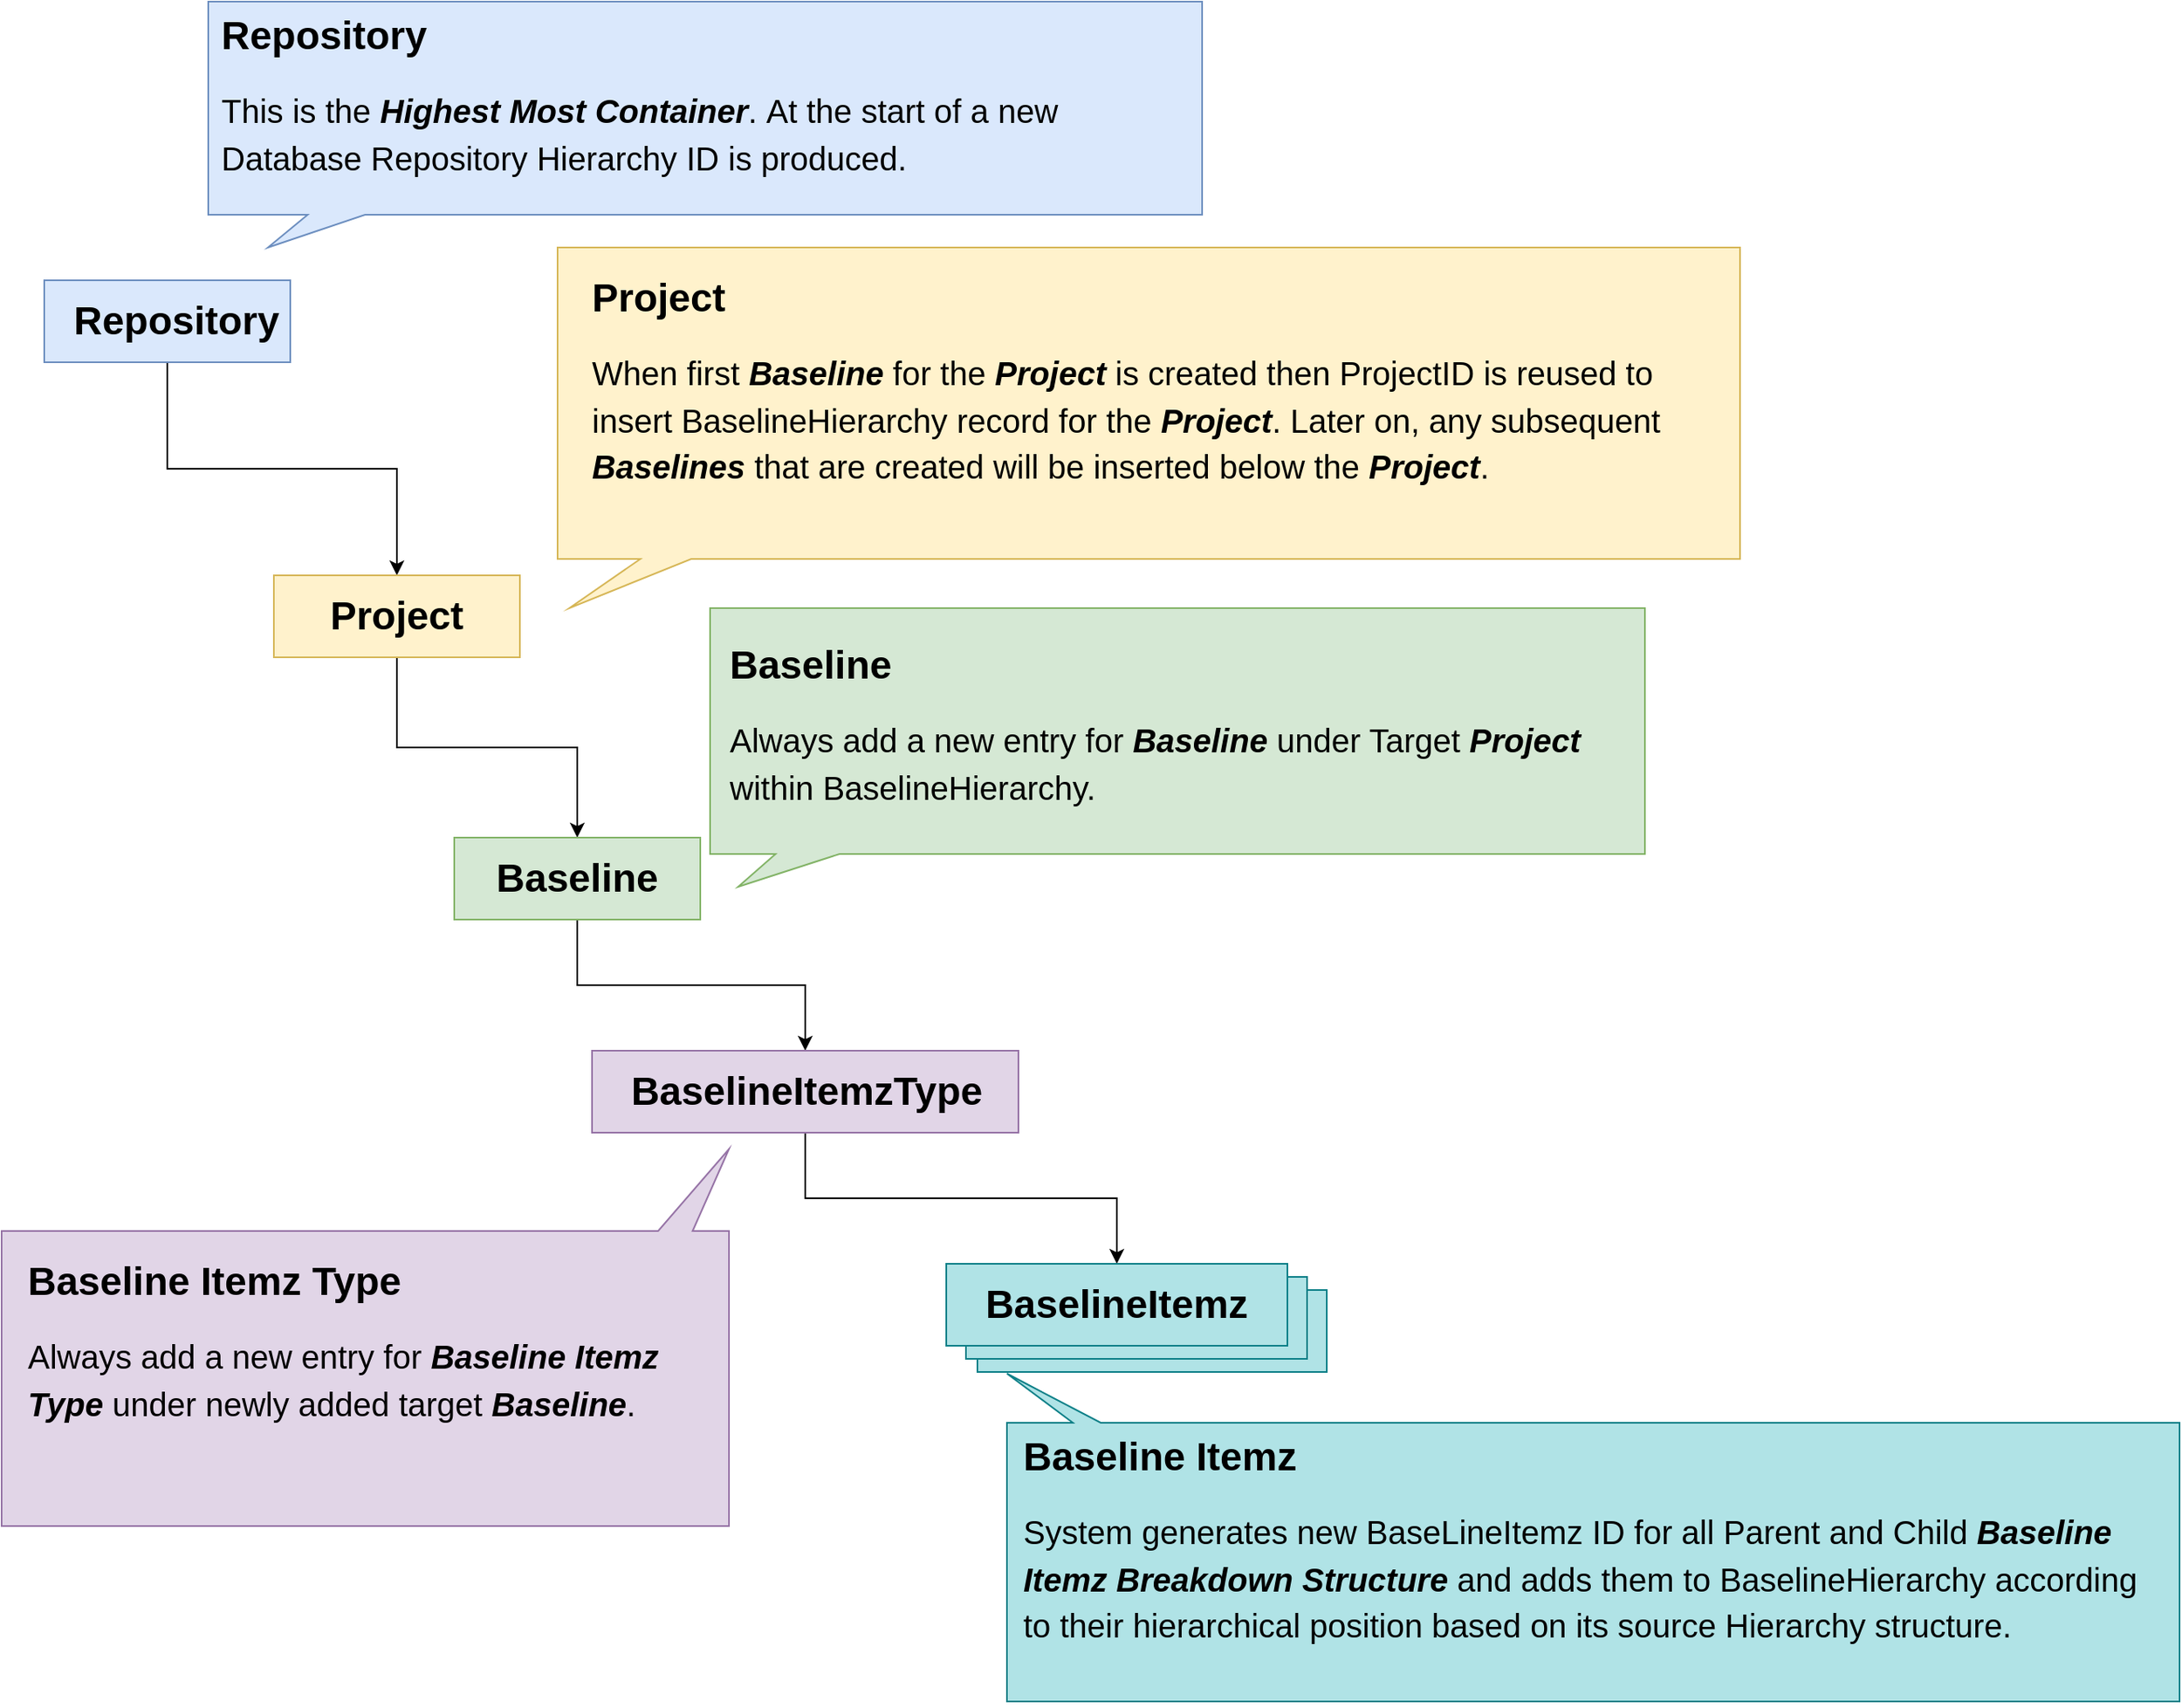 <mxfile version="24.7.6">
  <diagram name="ItemzHierarchyStructure" id="KO4kyHjszz_fl1TxYeWL">
    <mxGraphModel dx="1867" dy="1121" grid="1" gridSize="10" guides="1" tooltips="1" connect="1" arrows="1" fold="1" page="1" pageScale="1" pageWidth="827" pageHeight="1169" math="0" shadow="0">
      <root>
        <mxCell id="0" />
        <mxCell id="1" parent="0" />
        <mxCell id="dSunSq2zt5m2kqFdNRze-41" value="" style="rounded=0;whiteSpace=wrap;html=1;fillColor=#b0e3e6;strokeColor=#0e8088;" vertex="1" parent="1">
          <mxGeometry x="745" y="826" width="213" height="50" as="geometry" />
        </mxCell>
        <mxCell id="dSunSq2zt5m2kqFdNRze-40" value="" style="rounded=0;whiteSpace=wrap;html=1;fillColor=#b0e3e6;strokeColor=#0e8088;" vertex="1" parent="1">
          <mxGeometry x="738" y="818" width="208" height="50" as="geometry" />
        </mxCell>
        <mxCell id="dSunSq2zt5m2kqFdNRze-4" value="" style="edgeStyle=orthogonalEdgeStyle;rounded=0;orthogonalLoop=1;jettySize=auto;html=1;" edge="1" parent="1" source="dSunSq2zt5m2kqFdNRze-1" target="dSunSq2zt5m2kqFdNRze-3">
          <mxGeometry relative="1" as="geometry" />
        </mxCell>
        <mxCell id="dSunSq2zt5m2kqFdNRze-1" value="" style="rounded=0;whiteSpace=wrap;html=1;fillColor=#dae8fc;strokeColor=#6c8ebf;" vertex="1" parent="1">
          <mxGeometry x="176" y="210" width="150" height="50" as="geometry" />
        </mxCell>
        <mxCell id="dSunSq2zt5m2kqFdNRze-2" value="&lt;font style=&quot;font-size: 24px;&quot;&gt;Repository&amp;nbsp;&lt;/font&gt;" style="text;html=1;align=center;verticalAlign=middle;whiteSpace=wrap;rounded=0;fontStyle=1" vertex="1" parent="1">
          <mxGeometry x="230" y="220" width="60" height="30" as="geometry" />
        </mxCell>
        <mxCell id="dSunSq2zt5m2kqFdNRze-8" value="" style="edgeStyle=orthogonalEdgeStyle;rounded=0;orthogonalLoop=1;jettySize=auto;html=1;" edge="1" parent="1" source="dSunSq2zt5m2kqFdNRze-3" target="dSunSq2zt5m2kqFdNRze-7">
          <mxGeometry relative="1" as="geometry" />
        </mxCell>
        <mxCell id="dSunSq2zt5m2kqFdNRze-3" value="" style="rounded=0;whiteSpace=wrap;html=1;fillColor=#fff2cc;strokeColor=#d6b656;" vertex="1" parent="1">
          <mxGeometry x="316" y="390" width="150" height="50" as="geometry" />
        </mxCell>
        <mxCell id="dSunSq2zt5m2kqFdNRze-6" value="&lt;font style=&quot;font-size: 24px;&quot;&gt;&lt;b&gt;Project&lt;/b&gt;&lt;/font&gt;" style="text;html=1;align=center;verticalAlign=middle;whiteSpace=wrap;rounded=0;" vertex="1" parent="1">
          <mxGeometry x="361" y="400" width="60" height="30" as="geometry" />
        </mxCell>
        <mxCell id="dSunSq2zt5m2kqFdNRze-11" value="" style="edgeStyle=orthogonalEdgeStyle;rounded=0;orthogonalLoop=1;jettySize=auto;html=1;" edge="1" parent="1" source="dSunSq2zt5m2kqFdNRze-7" target="dSunSq2zt5m2kqFdNRze-10">
          <mxGeometry relative="1" as="geometry" />
        </mxCell>
        <mxCell id="dSunSq2zt5m2kqFdNRze-7" value="" style="rounded=0;whiteSpace=wrap;html=1;fillColor=#d5e8d4;strokeColor=#82b366;" vertex="1" parent="1">
          <mxGeometry x="426" y="550" width="150" height="50" as="geometry" />
        </mxCell>
        <mxCell id="dSunSq2zt5m2kqFdNRze-9" value="&lt;b&gt;&lt;font style=&quot;font-size: 24px;&quot;&gt;B&lt;span style=&quot;background-color: initial;&quot;&gt;aseline&lt;/span&gt;&lt;/font&gt;&lt;/b&gt;" style="text;html=1;align=center;verticalAlign=middle;whiteSpace=wrap;rounded=0;" vertex="1" parent="1">
          <mxGeometry x="471" y="560" width="60" height="30" as="geometry" />
        </mxCell>
        <mxCell id="dSunSq2zt5m2kqFdNRze-16" value="" style="edgeStyle=orthogonalEdgeStyle;rounded=0;orthogonalLoop=1;jettySize=auto;html=1;" edge="1" parent="1" source="dSunSq2zt5m2kqFdNRze-10" target="dSunSq2zt5m2kqFdNRze-15">
          <mxGeometry relative="1" as="geometry" />
        </mxCell>
        <mxCell id="dSunSq2zt5m2kqFdNRze-10" value="" style="rounded=0;whiteSpace=wrap;html=1;fillColor=#e1d5e7;strokeColor=#9673a6;" vertex="1" parent="1">
          <mxGeometry x="510" y="680" width="260" height="50" as="geometry" />
        </mxCell>
        <mxCell id="dSunSq2zt5m2kqFdNRze-12" value="&lt;font style=&quot;font-size: 24px;&quot;&gt;BaselineItemzType&lt;/font&gt;" style="text;html=1;align=center;verticalAlign=middle;whiteSpace=wrap;rounded=0;fontStyle=1" vertex="1" parent="1">
          <mxGeometry x="611" y="690" width="60" height="30" as="geometry" />
        </mxCell>
        <mxCell id="dSunSq2zt5m2kqFdNRze-15" value="" style="rounded=0;whiteSpace=wrap;html=1;fillColor=#b0e3e6;strokeColor=#0e8088;" vertex="1" parent="1">
          <mxGeometry x="726" y="810" width="208" height="50" as="geometry" />
        </mxCell>
        <mxCell id="dSunSq2zt5m2kqFdNRze-17" value="&lt;font style=&quot;font-size: 24px;&quot;&gt;BaselineItemz&lt;/font&gt;" style="text;html=1;align=center;verticalAlign=middle;whiteSpace=wrap;rounded=0;fontStyle=1" vertex="1" parent="1">
          <mxGeometry x="800" y="820" width="60" height="30" as="geometry" />
        </mxCell>
        <mxCell id="dSunSq2zt5m2kqFdNRze-27" value="" style="shape=callout;whiteSpace=wrap;html=1;perimeter=calloutPerimeter;rotation=-180;size=30;position=0.92;position2=1;fillColor=#b0e3e6;strokeColor=#0e8088;base=17;" vertex="1" parent="1">
          <mxGeometry x="763" y="877" width="715" height="200" as="geometry" />
        </mxCell>
        <mxCell id="dSunSq2zt5m2kqFdNRze-28" value="" style="shape=callout;whiteSpace=wrap;html=1;perimeter=calloutPerimeter;base=35;size=20;position=0.1;position2=0.06;fillColor=#dae8fc;strokeColor=#6c8ebf;" vertex="1" parent="1">
          <mxGeometry x="276" y="40" width="606" height="150" as="geometry" />
        </mxCell>
        <mxCell id="dSunSq2zt5m2kqFdNRze-29" value="&lt;h1 style=&quot;margin-top: 0px;&quot;&gt;Repository&lt;/h1&gt;&lt;div&gt;&lt;h1 style=&quot;margin-top: 0px;&quot;&gt;&lt;span style=&quot;font-size: 20px; background-color: initial; font-weight: normal;&quot;&gt;This is the &lt;/span&gt;&lt;span style=&quot;font-size: 20px; background-color: initial;&quot;&gt;&lt;i style=&quot;&quot;&gt;Highest Most Container&lt;/i&gt;&lt;/span&gt;&lt;span style=&quot;font-size: 20px; background-color: initial; font-weight: normal;&quot;&gt;.&amp;nbsp;&lt;/span&gt;&lt;font style=&quot;background-color: initial; font-size: 20px; font-weight: normal;&quot;&gt;At the start of a new Database Repository Hierarchy ID is produced&lt;/font&gt;&lt;span style=&quot;background-color: initial; font-size: 20px; font-weight: normal;&quot;&gt;.&amp;nbsp;&lt;/span&gt;&lt;/h1&gt;&lt;/div&gt;" style="text;html=1;whiteSpace=wrap;overflow=hidden;rounded=0;" vertex="1" parent="1">
          <mxGeometry x="282" y="40" width="570" height="120" as="geometry" />
        </mxCell>
        <mxCell id="dSunSq2zt5m2kqFdNRze-32" value="" style="shape=callout;whiteSpace=wrap;html=1;perimeter=calloutPerimeter;size=30;position=0.07;position2=0.01;base=31;fillColor=#fff2cc;strokeColor=#d6b656;" vertex="1" parent="1">
          <mxGeometry x="489" y="190" width="721" height="220" as="geometry" />
        </mxCell>
        <mxCell id="dSunSq2zt5m2kqFdNRze-30" value="&lt;h1 style=&quot;margin-top: 0px;&quot;&gt;Project&lt;/h1&gt;&lt;h1 style=&quot;margin-top: 0px;&quot;&gt;&lt;span style=&quot;font-size: 20px; font-weight: 400;&quot;&gt;When first &lt;/span&gt;&lt;span style=&quot;font-size: 20px;&quot;&gt;&lt;i&gt;Baseline &lt;/i&gt;&lt;/span&gt;&lt;span style=&quot;font-size: 20px; font-weight: 400;&quot;&gt;for the &lt;/span&gt;&lt;span style=&quot;font-size: 20px;&quot;&gt;&lt;i&gt;Project &lt;/i&gt;&lt;/span&gt;&lt;span style=&quot;font-size: 20px; font-weight: 400;&quot;&gt;is created then ProjectID is reused to insert BaselineHierarchy record for the &lt;/span&gt;&lt;span style=&quot;font-size: 20px;&quot;&gt;&lt;i&gt;Project&lt;/i&gt;&lt;/span&gt;&lt;span style=&quot;font-size: 20px; font-weight: 400;&quot;&gt;. Later on, any subsequent &lt;/span&gt;&lt;span style=&quot;font-size: 20px;&quot;&gt;&lt;i&gt;Baselines &lt;/i&gt;&lt;/span&gt;&lt;span style=&quot;font-size: 20px; font-weight: 400;&quot;&gt;that are created will be inserted below the &lt;/span&gt;&lt;span style=&quot;font-size: 20px;&quot;&gt;&lt;i&gt;Project&lt;/i&gt;&lt;/span&gt;&lt;span style=&quot;font-size: 20px; font-weight: 400;&quot;&gt;.&amp;nbsp;&lt;br&gt;&lt;/span&gt;&lt;/h1&gt;" style="text;html=1;whiteSpace=wrap;overflow=hidden;rounded=0;" vertex="1" parent="1">
          <mxGeometry x="507.5" y="200" width="702.5" height="170" as="geometry" />
        </mxCell>
        <mxCell id="dSunSq2zt5m2kqFdNRze-33" value="" style="shape=callout;whiteSpace=wrap;html=1;perimeter=calloutPerimeter;size=20;position=0.07;position2=0.03;base=39;fillColor=#d5e8d4;strokeColor=#82b366;" vertex="1" parent="1">
          <mxGeometry x="582" y="410" width="570" height="170" as="geometry" />
        </mxCell>
        <mxCell id="dSunSq2zt5m2kqFdNRze-35" value="&lt;h1 style=&quot;margin-top: 0px;&quot;&gt;Baseline&lt;/h1&gt;&lt;h1 style=&quot;margin-top: 0px;&quot;&gt;&lt;span style=&quot;font-size: 20px; font-weight: 400;&quot;&gt;Always add a new entry for &lt;/span&gt;&lt;span style=&quot;font-size: 20px;&quot;&gt;&lt;i&gt;Baseline &lt;/i&gt;&lt;/span&gt;&lt;span style=&quot;font-size: 20px; font-weight: 400;&quot;&gt;under Target &lt;/span&gt;&lt;span style=&quot;font-size: 20px;&quot;&gt;&lt;i&gt;Project &lt;/i&gt;&lt;/span&gt;&lt;span style=&quot;font-size: 20px; font-weight: 400;&quot;&gt;within BaselineHierarchy.&lt;/span&gt;&lt;/h1&gt;" style="text;html=1;whiteSpace=wrap;overflow=hidden;rounded=0;" vertex="1" parent="1">
          <mxGeometry x="592" y="424" width="540" height="116" as="geometry" />
        </mxCell>
        <mxCell id="dSunSq2zt5m2kqFdNRze-36" value="" style="shape=callout;whiteSpace=wrap;html=1;perimeter=calloutPerimeter;base=21;size=50;position=0.05;position2=0;rotation=-180;fillColor=#e1d5e7;strokeColor=#9673a6;" vertex="1" parent="1">
          <mxGeometry x="150" y="740" width="443.5" height="230" as="geometry" />
        </mxCell>
        <mxCell id="dSunSq2zt5m2kqFdNRze-37" value="&lt;h1 style=&quot;margin-top: 0px;&quot;&gt;Baseline Itemz Type&lt;/h1&gt;&lt;h1 style=&quot;margin-top: 0px;&quot;&gt;&lt;span style=&quot;font-size: 20px; font-weight: 400;&quot;&gt;Always add a new entry for &lt;/span&gt;&lt;span style=&quot;font-size: 20px;&quot;&gt;&lt;i&gt;Baseline Itemz Type&lt;/i&gt;&lt;/span&gt;&lt;span style=&quot;font-size: 20px; font-weight: 400;&quot;&gt; under newly added target &lt;/span&gt;&lt;span style=&quot;font-size: 20px;&quot;&gt;&lt;i&gt;Baseline&lt;/i&gt;&lt;/span&gt;&lt;span style=&quot;font-size: 20px; font-weight: 400;&quot;&gt;.&lt;/span&gt;&lt;/h1&gt;" style="text;html=1;whiteSpace=wrap;overflow=hidden;rounded=0;" vertex="1" parent="1">
          <mxGeometry x="163.5" y="800" width="416.5" height="130" as="geometry" />
        </mxCell>
        <mxCell id="dSunSq2zt5m2kqFdNRze-38" value="&lt;h1 style=&quot;margin-top: 0px;&quot;&gt;Baseline Itemz&lt;/h1&gt;&lt;h1 style=&quot;margin-top: 0px;&quot;&gt;&lt;span style=&quot;font-size: 20px; font-weight: 400;&quot;&gt;System generates new BaseLineItemz ID for all Parent and Child &lt;/span&gt;&lt;span style=&quot;font-size: 20px;&quot;&gt;&lt;i&gt;Baseline Itemz Breakdown Structure&lt;/i&gt;&lt;/span&gt;&lt;span style=&quot;font-size: 20px; font-weight: 400;&quot;&gt; and adds them to BaselineHierarchy according to their hierarchical position based on its source Hierarchy structure.&lt;/span&gt;&lt;/h1&gt;" style="text;html=1;whiteSpace=wrap;overflow=hidden;rounded=0;" vertex="1" parent="1">
          <mxGeometry x="771" y="907" width="696" height="170" as="geometry" />
        </mxCell>
      </root>
    </mxGraphModel>
  </diagram>
</mxfile>
